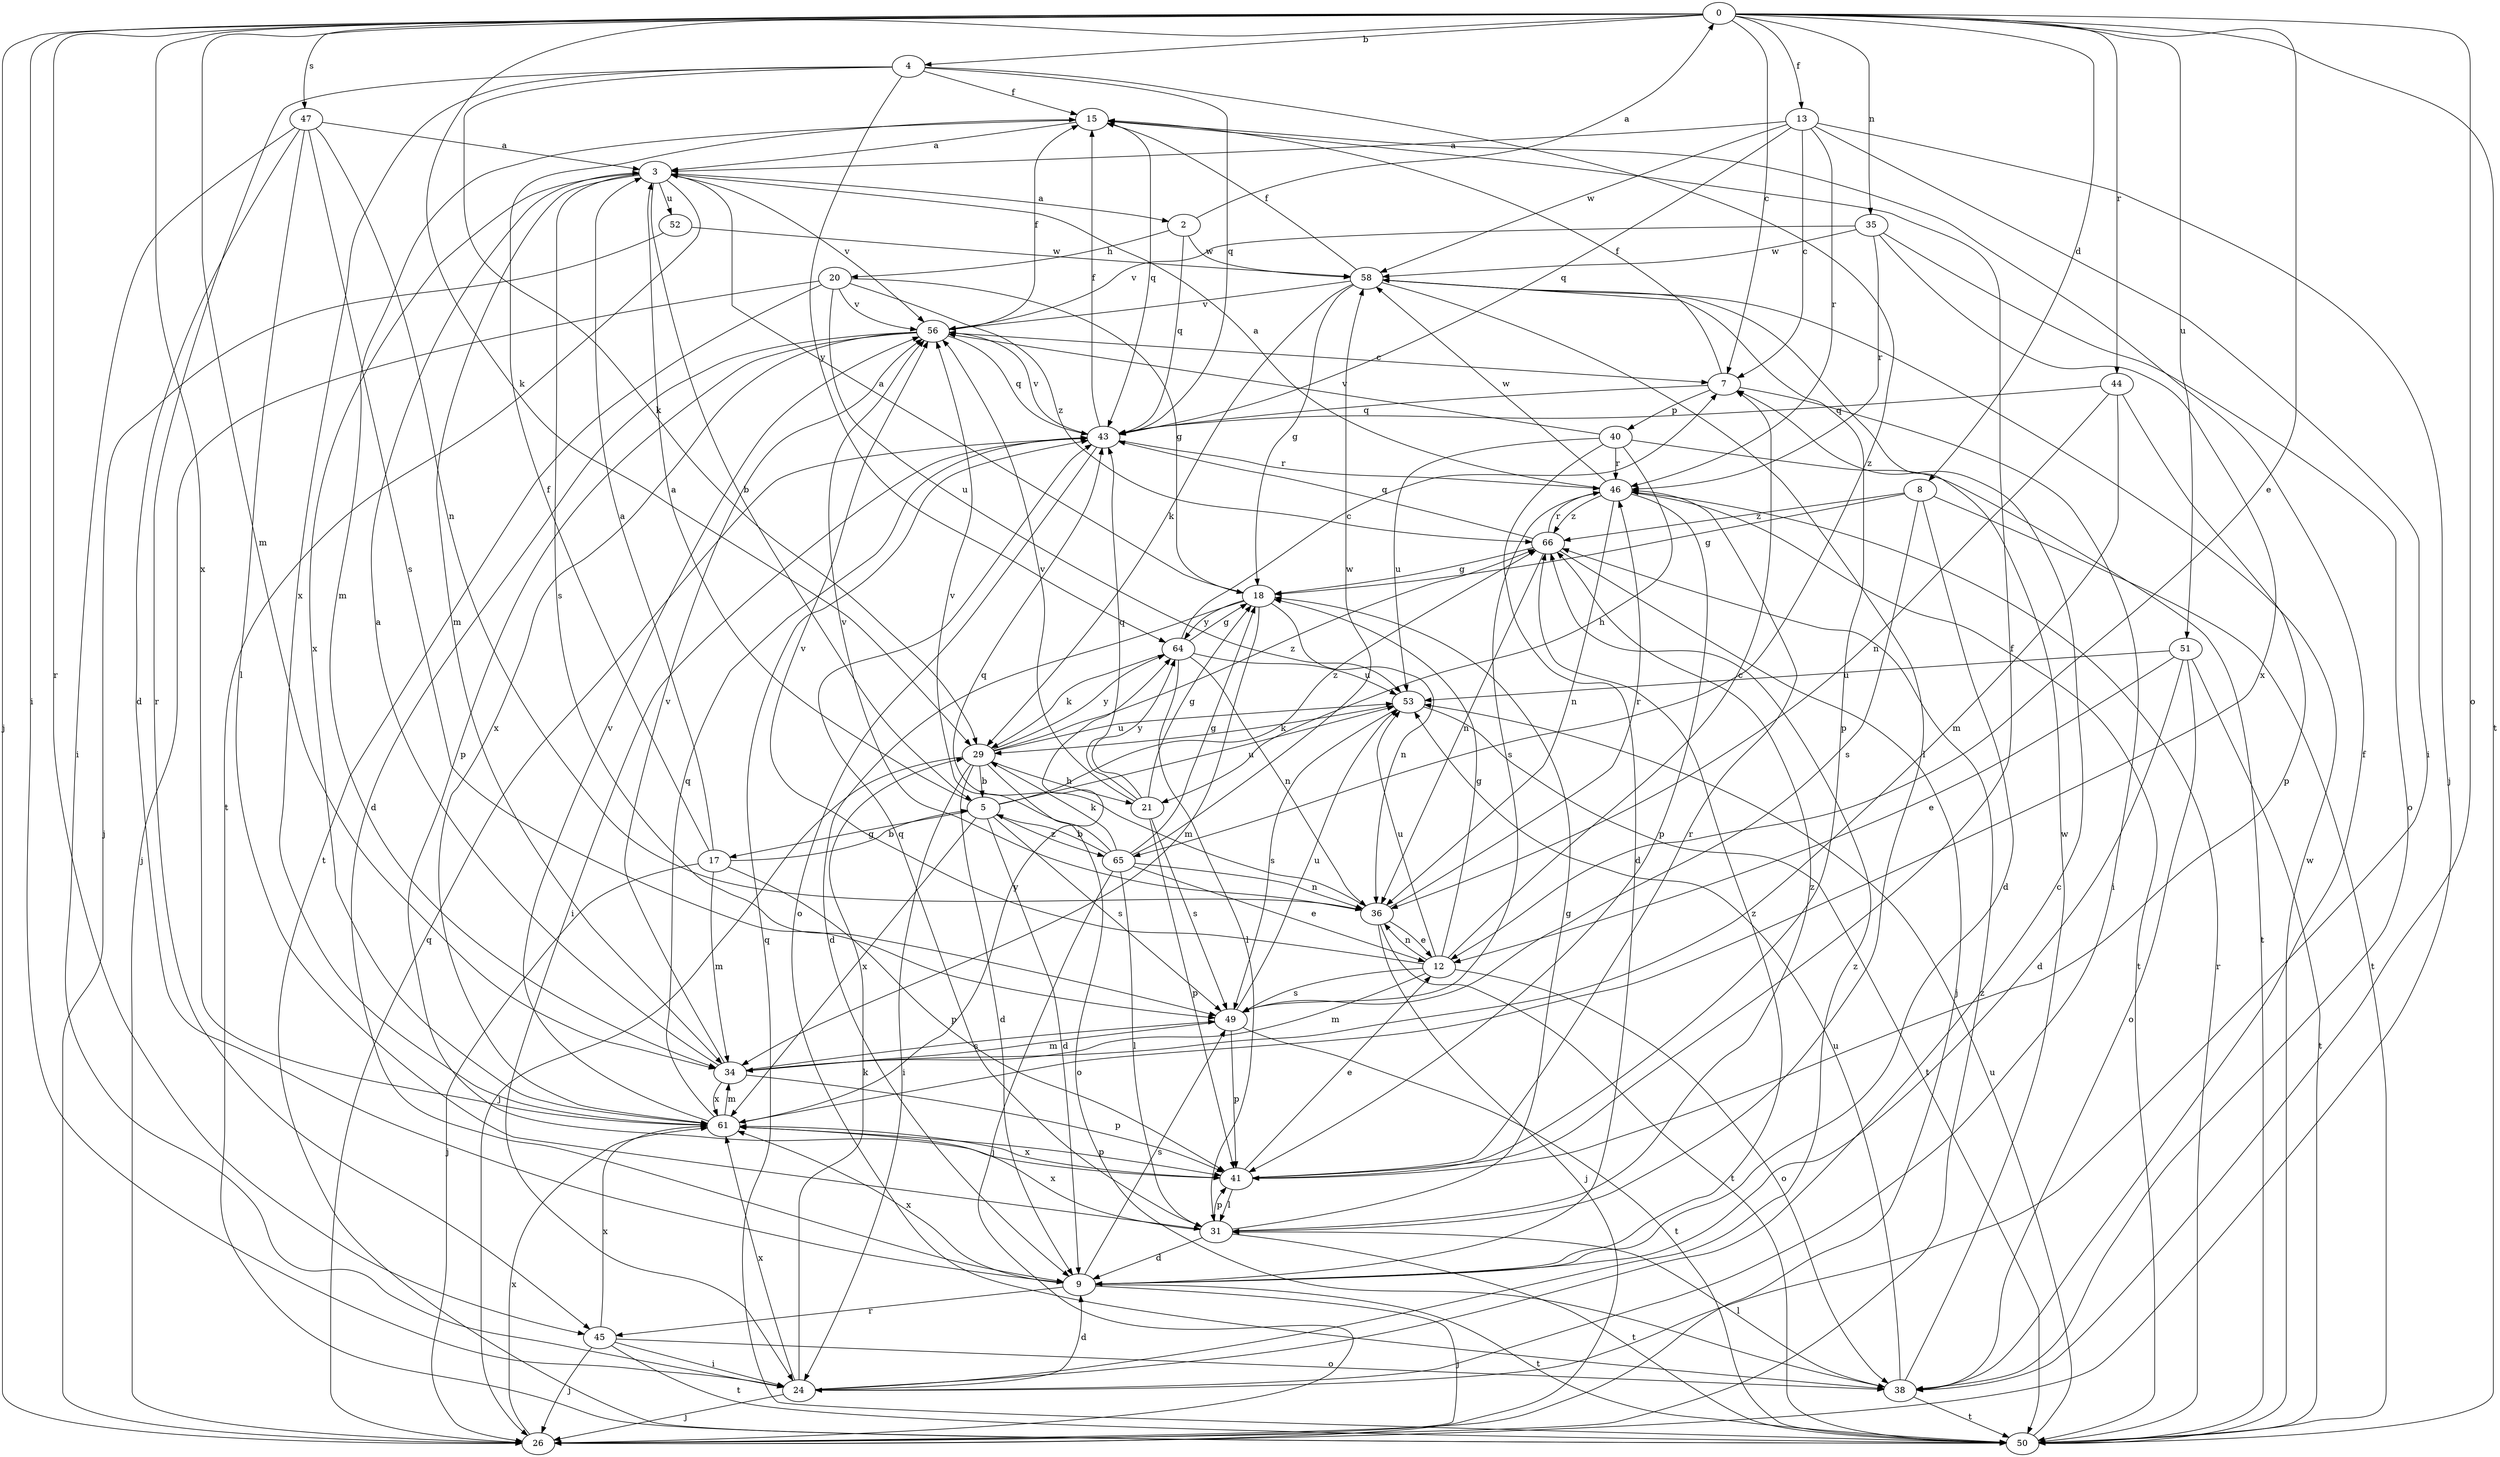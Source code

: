strict digraph  {
0;
2;
3;
4;
5;
7;
8;
9;
12;
13;
15;
17;
18;
20;
21;
24;
26;
29;
31;
34;
35;
36;
38;
40;
41;
43;
44;
45;
46;
47;
49;
50;
51;
52;
53;
56;
58;
61;
64;
65;
66;
0 -> 4  [label=b];
0 -> 7  [label=c];
0 -> 8  [label=d];
0 -> 12  [label=e];
0 -> 13  [label=f];
0 -> 24  [label=i];
0 -> 26  [label=j];
0 -> 29  [label=k];
0 -> 34  [label=m];
0 -> 35  [label=n];
0 -> 38  [label=o];
0 -> 44  [label=r];
0 -> 45  [label=r];
0 -> 47  [label=s];
0 -> 50  [label=t];
0 -> 51  [label=u];
0 -> 61  [label=x];
2 -> 0  [label=a];
2 -> 20  [label=h];
2 -> 43  [label=q];
2 -> 58  [label=w];
3 -> 2  [label=a];
3 -> 5  [label=b];
3 -> 34  [label=m];
3 -> 49  [label=s];
3 -> 50  [label=t];
3 -> 52  [label=u];
3 -> 56  [label=v];
3 -> 61  [label=x];
4 -> 15  [label=f];
4 -> 29  [label=k];
4 -> 43  [label=q];
4 -> 45  [label=r];
4 -> 61  [label=x];
4 -> 64  [label=y];
4 -> 65  [label=z];
5 -> 3  [label=a];
5 -> 9  [label=d];
5 -> 17  [label=g];
5 -> 49  [label=s];
5 -> 53  [label=u];
5 -> 61  [label=x];
5 -> 65  [label=z];
5 -> 66  [label=z];
7 -> 15  [label=f];
7 -> 24  [label=i];
7 -> 40  [label=p];
7 -> 43  [label=q];
8 -> 9  [label=d];
8 -> 18  [label=g];
8 -> 49  [label=s];
8 -> 50  [label=t];
8 -> 66  [label=z];
9 -> 26  [label=j];
9 -> 45  [label=r];
9 -> 49  [label=s];
9 -> 50  [label=t];
9 -> 61  [label=x];
9 -> 66  [label=z];
12 -> 7  [label=c];
12 -> 18  [label=g];
12 -> 34  [label=m];
12 -> 36  [label=n];
12 -> 38  [label=o];
12 -> 49  [label=s];
12 -> 53  [label=u];
12 -> 56  [label=v];
13 -> 3  [label=a];
13 -> 7  [label=c];
13 -> 24  [label=i];
13 -> 26  [label=j];
13 -> 43  [label=q];
13 -> 46  [label=r];
13 -> 58  [label=w];
15 -> 3  [label=a];
15 -> 34  [label=m];
15 -> 43  [label=q];
17 -> 3  [label=a];
17 -> 5  [label=b];
17 -> 15  [label=f];
17 -> 26  [label=j];
17 -> 34  [label=m];
17 -> 41  [label=p];
18 -> 3  [label=a];
18 -> 9  [label=d];
18 -> 34  [label=m];
18 -> 36  [label=n];
18 -> 64  [label=y];
20 -> 18  [label=g];
20 -> 26  [label=j];
20 -> 50  [label=t];
20 -> 53  [label=u];
20 -> 56  [label=v];
20 -> 66  [label=z];
21 -> 18  [label=g];
21 -> 41  [label=p];
21 -> 43  [label=q];
21 -> 49  [label=s];
21 -> 56  [label=v];
21 -> 64  [label=y];
24 -> 7  [label=c];
24 -> 9  [label=d];
24 -> 26  [label=j];
24 -> 29  [label=k];
24 -> 61  [label=x];
24 -> 66  [label=z];
26 -> 43  [label=q];
26 -> 61  [label=x];
26 -> 66  [label=z];
29 -> 5  [label=b];
29 -> 9  [label=d];
29 -> 21  [label=h];
29 -> 24  [label=i];
29 -> 26  [label=j];
29 -> 38  [label=o];
29 -> 53  [label=u];
29 -> 64  [label=y];
29 -> 66  [label=z];
31 -> 9  [label=d];
31 -> 18  [label=g];
31 -> 41  [label=p];
31 -> 43  [label=q];
31 -> 50  [label=t];
31 -> 61  [label=x];
31 -> 66  [label=z];
34 -> 3  [label=a];
34 -> 41  [label=p];
34 -> 49  [label=s];
34 -> 56  [label=v];
34 -> 61  [label=x];
35 -> 38  [label=o];
35 -> 46  [label=r];
35 -> 56  [label=v];
35 -> 58  [label=w];
35 -> 61  [label=x];
36 -> 12  [label=e];
36 -> 26  [label=j];
36 -> 43  [label=q];
36 -> 46  [label=r];
36 -> 50  [label=t];
36 -> 56  [label=v];
38 -> 15  [label=f];
38 -> 31  [label=l];
38 -> 50  [label=t];
38 -> 53  [label=u];
38 -> 58  [label=w];
40 -> 9  [label=d];
40 -> 21  [label=h];
40 -> 46  [label=r];
40 -> 50  [label=t];
40 -> 53  [label=u];
40 -> 56  [label=v];
41 -> 12  [label=e];
41 -> 15  [label=f];
41 -> 31  [label=l];
41 -> 46  [label=r];
41 -> 61  [label=x];
43 -> 15  [label=f];
43 -> 24  [label=i];
43 -> 38  [label=o];
43 -> 46  [label=r];
43 -> 56  [label=v];
44 -> 34  [label=m];
44 -> 36  [label=n];
44 -> 41  [label=p];
44 -> 43  [label=q];
45 -> 24  [label=i];
45 -> 26  [label=j];
45 -> 38  [label=o];
45 -> 50  [label=t];
45 -> 61  [label=x];
46 -> 3  [label=a];
46 -> 36  [label=n];
46 -> 41  [label=p];
46 -> 49  [label=s];
46 -> 50  [label=t];
46 -> 58  [label=w];
46 -> 66  [label=z];
47 -> 3  [label=a];
47 -> 9  [label=d];
47 -> 24  [label=i];
47 -> 31  [label=l];
47 -> 36  [label=n];
47 -> 49  [label=s];
49 -> 34  [label=m];
49 -> 41  [label=p];
49 -> 50  [label=t];
49 -> 53  [label=u];
50 -> 43  [label=q];
50 -> 46  [label=r];
50 -> 53  [label=u];
50 -> 58  [label=w];
51 -> 9  [label=d];
51 -> 12  [label=e];
51 -> 38  [label=o];
51 -> 50  [label=t];
51 -> 53  [label=u];
52 -> 26  [label=j];
52 -> 58  [label=w];
53 -> 29  [label=k];
53 -> 49  [label=s];
53 -> 50  [label=t];
56 -> 7  [label=c];
56 -> 9  [label=d];
56 -> 15  [label=f];
56 -> 41  [label=p];
56 -> 43  [label=q];
56 -> 61  [label=x];
58 -> 15  [label=f];
58 -> 18  [label=g];
58 -> 29  [label=k];
58 -> 31  [label=l];
58 -> 41  [label=p];
58 -> 56  [label=v];
61 -> 34  [label=m];
61 -> 41  [label=p];
61 -> 43  [label=q];
61 -> 56  [label=v];
61 -> 64  [label=y];
64 -> 7  [label=c];
64 -> 18  [label=g];
64 -> 29  [label=k];
64 -> 31  [label=l];
64 -> 36  [label=n];
64 -> 53  [label=u];
65 -> 5  [label=b];
65 -> 12  [label=e];
65 -> 18  [label=g];
65 -> 26  [label=j];
65 -> 29  [label=k];
65 -> 31  [label=l];
65 -> 36  [label=n];
65 -> 56  [label=v];
65 -> 58  [label=w];
66 -> 18  [label=g];
66 -> 26  [label=j];
66 -> 36  [label=n];
66 -> 43  [label=q];
66 -> 46  [label=r];
}
